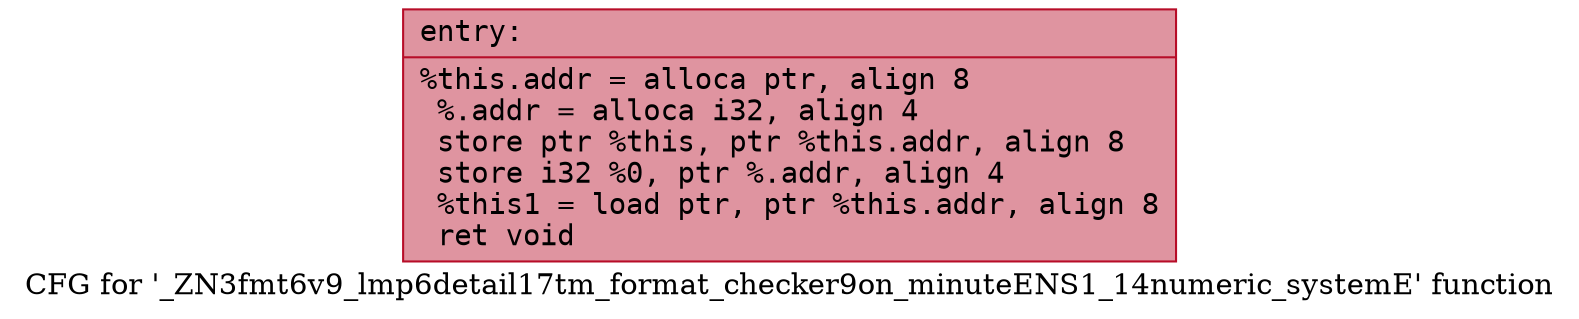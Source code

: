 digraph "CFG for '_ZN3fmt6v9_lmp6detail17tm_format_checker9on_minuteENS1_14numeric_systemE' function" {
	label="CFG for '_ZN3fmt6v9_lmp6detail17tm_format_checker9on_minuteENS1_14numeric_systemE' function";

	Node0x5584168f2aa0 [shape=record,color="#b70d28ff", style=filled, fillcolor="#b70d2870" fontname="Courier",label="{entry:\l|  %this.addr = alloca ptr, align 8\l  %.addr = alloca i32, align 4\l  store ptr %this, ptr %this.addr, align 8\l  store i32 %0, ptr %.addr, align 4\l  %this1 = load ptr, ptr %this.addr, align 8\l  ret void\l}"];
}
